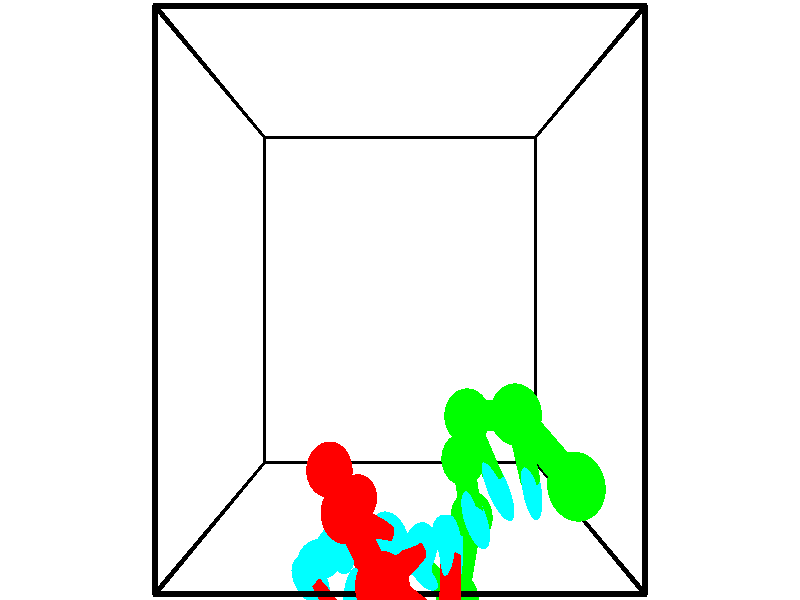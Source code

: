 // switches for output
#declare DRAW_BASES = 1; // possible values are 0, 1; only relevant for DNA ribbons
#declare DRAW_BASES_TYPE = 3; // possible values are 1, 2, 3; only relevant for DNA ribbons
#declare DRAW_FOG = 0; // set to 1 to enable fog

#include "colors.inc"

#include "transforms.inc"
background { rgb <1, 1, 1>}

#default {
   normal{
       ripples 0.25
       frequency 0.20
       turbulence 0.2
       lambda 5
   }
	finish {
		phong 0.1
		phong_size 40.
	}
}

// original window dimensions: 1024x640


// camera settings

camera {
	sky <-0, 1, 0>
	up <-0, 1, 0>
	right 1.6 * <1, 0, 0>
	location <2.5, 2.5, 11.1562>
	look_at <2.5, 2.5, 2.5>
	direction <0, 0, -8.6562>
	angle 67.0682
}


# declare cpy_camera_pos = <2.5, 2.5, 11.1562>;
# if (DRAW_FOG = 1)
fog {
	fog_type 2
	up vnormalize(cpy_camera_pos)
	color rgbt<1,1,1,0.3>
	distance 1e-5
	fog_alt 3e-3
	fog_offset 4
}
# end


// LIGHTS

# declare lum = 6;
global_settings {
	ambient_light rgb lum * <0.05, 0.05, 0.05>
	max_trace_level 15
}# declare cpy_direct_light_amount = 0.25;
light_source
{	1000 * <-1, -1, 1>,
	rgb lum * cpy_direct_light_amount
	parallel
}

light_source
{	1000 * <1, 1, -1>,
	rgb lum * cpy_direct_light_amount
	parallel
}

// strand 0

// nucleotide -1

// particle -1
sphere {
	<1.842072, -1.006220, 3.437108> 0.250000
	pigment { color rgbt <1,0,0,0> }
	no_shadow
}
cylinder {
	<1.556980, -0.731445, 3.380348>,  <1.385925, -0.566581, 3.346292>, 0.100000
	pigment { color rgbt <1,0,0,0> }
	no_shadow
}
cylinder {
	<1.556980, -0.731445, 3.380348>,  <1.842072, -1.006220, 3.437108>, 0.100000
	pigment { color rgbt <1,0,0,0> }
	no_shadow
}

// particle -1
sphere {
	<1.556980, -0.731445, 3.380348> 0.100000
	pigment { color rgbt <1,0,0,0> }
	no_shadow
}
sphere {
	0, 1
	scale<0.080000,0.200000,0.300000>
	matrix <0.426268, 0.584832, 0.690121,
		0.557056, 0.431382, -0.709647,
		-0.712730, 0.686935, -0.141900,
		1.343161, -0.525365, 3.337778>
	pigment { color rgbt <0,1,1,0> }
	no_shadow
}
cylinder {
	<2.114388, -0.268711, 3.211056>,  <1.842072, -1.006220, 3.437108>, 0.130000
	pigment { color rgbt <1,0,0,0> }
	no_shadow
}

// nucleotide -1

// particle -1
sphere {
	<2.114388, -0.268711, 3.211056> 0.250000
	pigment { color rgbt <1,0,0,0> }
	no_shadow
}
cylinder {
	<1.763271, -0.238785, 3.400322>,  <1.552601, -0.220829, 3.513881>, 0.100000
	pigment { color rgbt <1,0,0,0> }
	no_shadow
}
cylinder {
	<1.763271, -0.238785, 3.400322>,  <2.114388, -0.268711, 3.211056>, 0.100000
	pigment { color rgbt <1,0,0,0> }
	no_shadow
}

// particle -1
sphere {
	<1.763271, -0.238785, 3.400322> 0.100000
	pigment { color rgbt <1,0,0,0> }
	no_shadow
}
sphere {
	0, 1
	scale<0.080000,0.200000,0.300000>
	matrix <0.455157, 0.438258, 0.775088,
		-0.149379, 0.895730, -0.418753,
		-0.877792, 0.074816, 0.473164,
		1.499934, -0.216340, 3.542271>
	pigment { color rgbt <0,1,1,0> }
	no_shadow
}
cylinder {
	<1.952238, 0.359426, 3.325521>,  <2.114388, -0.268711, 3.211056>, 0.130000
	pigment { color rgbt <1,0,0,0> }
	no_shadow
}

// nucleotide -1

// particle -1
sphere {
	<1.952238, 0.359426, 3.325521> 0.250000
	pigment { color rgbt <1,0,0,0> }
	no_shadow
}
cylinder {
	<1.783710, 0.133423, 3.609283>,  <1.682594, -0.002179, 3.779541>, 0.100000
	pigment { color rgbt <1,0,0,0> }
	no_shadow
}
cylinder {
	<1.783710, 0.133423, 3.609283>,  <1.952238, 0.359426, 3.325521>, 0.100000
	pigment { color rgbt <1,0,0,0> }
	no_shadow
}

// particle -1
sphere {
	<1.783710, 0.133423, 3.609283> 0.100000
	pigment { color rgbt <1,0,0,0> }
	no_shadow
}
sphere {
	0, 1
	scale<0.080000,0.200000,0.300000>
	matrix <0.525676, 0.485271, 0.698696,
		-0.739024, 0.667291, 0.092558,
		-0.421318, -0.565009, 0.709406,
		1.657315, -0.036080, 3.822105>
	pigment { color rgbt <0,1,1,0> }
	no_shadow
}
cylinder {
	<1.672832, 0.758998, 3.809644>,  <1.952238, 0.359426, 3.325521>, 0.130000
	pigment { color rgbt <1,0,0,0> }
	no_shadow
}

// nucleotide -1

// particle -1
sphere {
	<1.672832, 0.758998, 3.809644> 0.250000
	pigment { color rgbt <1,0,0,0> }
	no_shadow
}
cylinder {
	<1.753052, 0.411613, 3.990997>,  <1.801184, 0.203183, 4.099809>, 0.100000
	pigment { color rgbt <1,0,0,0> }
	no_shadow
}
cylinder {
	<1.753052, 0.411613, 3.990997>,  <1.672832, 0.758998, 3.809644>, 0.100000
	pigment { color rgbt <1,0,0,0> }
	no_shadow
}

// particle -1
sphere {
	<1.753052, 0.411613, 3.990997> 0.100000
	pigment { color rgbt <1,0,0,0> }
	no_shadow
}
sphere {
	0, 1
	scale<0.080000,0.200000,0.300000>
	matrix <0.620826, 0.470661, 0.626940,
		-0.757862, 0.155739, 0.633554,
		0.200550, -0.868460, 0.453383,
		1.813217, 0.151075, 4.127012>
	pigment { color rgbt <0,1,1,0> }
	no_shadow
}
cylinder {
	<1.724057, 0.950415, 4.532114>,  <1.672832, 0.758998, 3.809644>, 0.130000
	pigment { color rgbt <1,0,0,0> }
	no_shadow
}

// nucleotide -1

// particle -1
sphere {
	<1.724057, 0.950415, 4.532114> 0.250000
	pigment { color rgbt <1,0,0,0> }
	no_shadow
}
cylinder {
	<1.924078, 0.607140, 4.485710>,  <2.044091, 0.401174, 4.457868>, 0.100000
	pigment { color rgbt <1,0,0,0> }
	no_shadow
}
cylinder {
	<1.924078, 0.607140, 4.485710>,  <1.724057, 0.950415, 4.532114>, 0.100000
	pigment { color rgbt <1,0,0,0> }
	no_shadow
}

// particle -1
sphere {
	<1.924078, 0.607140, 4.485710> 0.100000
	pigment { color rgbt <1,0,0,0> }
	no_shadow
}
sphere {
	0, 1
	scale<0.080000,0.200000,0.300000>
	matrix <0.669298, 0.297984, 0.680622,
		-0.549533, -0.417992, 0.723392,
		0.500053, -0.858189, -0.116009,
		2.074094, 0.349683, 4.450907>
	pigment { color rgbt <0,1,1,0> }
	no_shadow
}
cylinder {
	<1.967018, 0.750697, 5.184074>,  <1.724057, 0.950415, 4.532114>, 0.130000
	pigment { color rgbt <1,0,0,0> }
	no_shadow
}

// nucleotide -1

// particle -1
sphere {
	<1.967018, 0.750697, 5.184074> 0.250000
	pigment { color rgbt <1,0,0,0> }
	no_shadow
}
cylinder {
	<2.212204, 0.556267, 4.934914>,  <2.359316, 0.439609, 4.785418>, 0.100000
	pigment { color rgbt <1,0,0,0> }
	no_shadow
}
cylinder {
	<2.212204, 0.556267, 4.934914>,  <1.967018, 0.750697, 5.184074>, 0.100000
	pigment { color rgbt <1,0,0,0> }
	no_shadow
}

// particle -1
sphere {
	<2.212204, 0.556267, 4.934914> 0.100000
	pigment { color rgbt <1,0,0,0> }
	no_shadow
}
sphere {
	0, 1
	scale<0.080000,0.200000,0.300000>
	matrix <0.782743, 0.266172, 0.562552,
		-0.107644, -0.832396, 0.543626,
		0.612965, -0.486075, -0.622901,
		2.396093, 0.410444, 4.748044>
	pigment { color rgbt <0,1,1,0> }
	no_shadow
}
cylinder {
	<2.338563, 0.316023, 5.620543>,  <1.967018, 0.750697, 5.184074>, 0.130000
	pigment { color rgbt <1,0,0,0> }
	no_shadow
}

// nucleotide -1

// particle -1
sphere {
	<2.338563, 0.316023, 5.620543> 0.250000
	pigment { color rgbt <1,0,0,0> }
	no_shadow
}
cylinder {
	<2.548773, 0.362305, 5.283394>,  <2.674899, 0.390074, 5.081104>, 0.100000
	pigment { color rgbt <1,0,0,0> }
	no_shadow
}
cylinder {
	<2.548773, 0.362305, 5.283394>,  <2.338563, 0.316023, 5.620543>, 0.100000
	pigment { color rgbt <1,0,0,0> }
	no_shadow
}

// particle -1
sphere {
	<2.548773, 0.362305, 5.283394> 0.100000
	pigment { color rgbt <1,0,0,0> }
	no_shadow
}
sphere {
	0, 1
	scale<0.080000,0.200000,0.300000>
	matrix <0.781626, 0.325582, 0.532032,
		0.335983, -0.938407, 0.080665,
		0.525526, 0.115704, -0.842874,
		2.706430, 0.397016, 5.030532>
	pigment { color rgbt <0,1,1,0> }
	no_shadow
}
cylinder {
	<2.937746, -0.003641, 5.808436>,  <2.338563, 0.316023, 5.620543>, 0.130000
	pigment { color rgbt <1,0,0,0> }
	no_shadow
}

// nucleotide -1

// particle -1
sphere {
	<2.937746, -0.003641, 5.808436> 0.250000
	pigment { color rgbt <1,0,0,0> }
	no_shadow
}
cylinder {
	<2.970726, 0.270592, 5.519112>,  <2.990514, 0.435131, 5.345517>, 0.100000
	pigment { color rgbt <1,0,0,0> }
	no_shadow
}
cylinder {
	<2.970726, 0.270592, 5.519112>,  <2.937746, -0.003641, 5.808436>, 0.100000
	pigment { color rgbt <1,0,0,0> }
	no_shadow
}

// particle -1
sphere {
	<2.970726, 0.270592, 5.519112> 0.100000
	pigment { color rgbt <1,0,0,0> }
	no_shadow
}
sphere {
	0, 1
	scale<0.080000,0.200000,0.300000>
	matrix <0.860561, 0.317069, 0.398626,
		0.502631, -0.655320, -0.563842,
		0.082451, 0.685582, -0.723312,
		2.995461, 0.476266, 5.302118>
	pigment { color rgbt <0,1,1,0> }
	no_shadow
}
// strand 1

// nucleotide -1

// particle -1
sphere {
	<4.063237, 1.121309, 5.795709> 0.250000
	pigment { color rgbt <0,1,0,0> }
	no_shadow
}
cylinder {
	<4.164104, 0.992073, 5.430847>,  <4.224623, 0.914531, 5.211930>, 0.100000
	pigment { color rgbt <0,1,0,0> }
	no_shadow
}
cylinder {
	<4.164104, 0.992073, 5.430847>,  <4.063237, 1.121309, 5.795709>, 0.100000
	pigment { color rgbt <0,1,0,0> }
	no_shadow
}

// particle -1
sphere {
	<4.164104, 0.992073, 5.430847> 0.100000
	pigment { color rgbt <0,1,0,0> }
	no_shadow
}
sphere {
	0, 1
	scale<0.080000,0.200000,0.300000>
	matrix <-0.951665, 0.088003, -0.294260,
		0.175345, 0.942267, -0.285282,
		0.252165, -0.323090, -0.912154,
		4.239753, 0.895146, 5.157201>
	pigment { color rgbt <0,1,1,0> }
	no_shadow
}
cylinder {
	<3.626582, 1.570638, 5.273685>,  <4.063237, 1.121309, 5.795709>, 0.130000
	pigment { color rgbt <0,1,0,0> }
	no_shadow
}

// nucleotide -1

// particle -1
sphere {
	<3.626582, 1.570638, 5.273685> 0.250000
	pigment { color rgbt <0,1,0,0> }
	no_shadow
}
cylinder {
	<3.741256, 1.204773, 5.159698>,  <3.810061, 0.985254, 5.091307>, 0.100000
	pigment { color rgbt <0,1,0,0> }
	no_shadow
}
cylinder {
	<3.741256, 1.204773, 5.159698>,  <3.626582, 1.570638, 5.273685>, 0.100000
	pigment { color rgbt <0,1,0,0> }
	no_shadow
}

// particle -1
sphere {
	<3.741256, 1.204773, 5.159698> 0.100000
	pigment { color rgbt <0,1,0,0> }
	no_shadow
}
sphere {
	0, 1
	scale<0.080000,0.200000,0.300000>
	matrix <-0.899064, -0.154126, -0.409791,
		0.330899, 0.373684, -0.866525,
		0.286686, -0.914662, -0.284965,
		3.827262, 0.930374, 5.074209>
	pigment { color rgbt <0,1,1,0> }
	no_shadow
}
cylinder {
	<3.231572, 1.447919, 4.598329>,  <3.626582, 1.570638, 5.273685>, 0.130000
	pigment { color rgbt <0,1,0,0> }
	no_shadow
}

// nucleotide -1

// particle -1
sphere {
	<3.231572, 1.447919, 4.598329> 0.250000
	pigment { color rgbt <0,1,0,0> }
	no_shadow
}
cylinder {
	<3.403425, 1.105080, 4.712029>,  <3.506537, 0.899376, 4.780248>, 0.100000
	pigment { color rgbt <0,1,0,0> }
	no_shadow
}
cylinder {
	<3.403425, 1.105080, 4.712029>,  <3.231572, 1.447919, 4.598329>, 0.100000
	pigment { color rgbt <0,1,0,0> }
	no_shadow
}

// particle -1
sphere {
	<3.403425, 1.105080, 4.712029> 0.100000
	pigment { color rgbt <0,1,0,0> }
	no_shadow
}
sphere {
	0, 1
	scale<0.080000,0.200000,0.300000>
	matrix <-0.754845, -0.513650, -0.407889,
		0.495606, -0.039321, -0.867657,
		0.429633, -0.857099, 0.284249,
		3.532315, 0.847950, 4.797303>
	pigment { color rgbt <0,1,1,0> }
	no_shadow
}
cylinder {
	<3.234448, 0.948961, 4.099662>,  <3.231572, 1.447919, 4.598329>, 0.130000
	pigment { color rgbt <0,1,0,0> }
	no_shadow
}

// nucleotide -1

// particle -1
sphere {
	<3.234448, 0.948961, 4.099662> 0.250000
	pigment { color rgbt <0,1,0,0> }
	no_shadow
}
cylinder {
	<3.279690, 0.713120, 4.419556>,  <3.306834, 0.571615, 4.611492>, 0.100000
	pigment { color rgbt <0,1,0,0> }
	no_shadow
}
cylinder {
	<3.279690, 0.713120, 4.419556>,  <3.234448, 0.948961, 4.099662>, 0.100000
	pigment { color rgbt <0,1,0,0> }
	no_shadow
}

// particle -1
sphere {
	<3.279690, 0.713120, 4.419556> 0.100000
	pigment { color rgbt <0,1,0,0> }
	no_shadow
}
sphere {
	0, 1
	scale<0.080000,0.200000,0.300000>
	matrix <-0.708670, -0.612035, -0.350997,
		0.696415, -0.527049, -0.487058,
		0.113104, -0.589603, 0.799735,
		3.313621, 0.536238, 4.659476>
	pigment { color rgbt <0,1,1,0> }
	no_shadow
}
cylinder {
	<3.359269, 0.333648, 3.910954>,  <3.234448, 0.948961, 4.099662>, 0.130000
	pigment { color rgbt <0,1,0,0> }
	no_shadow
}

// nucleotide -1

// particle -1
sphere {
	<3.359269, 0.333648, 3.910954> 0.250000
	pigment { color rgbt <0,1,0,0> }
	no_shadow
}
cylinder {
	<3.169724, 0.336273, 4.263184>,  <3.055997, 0.337849, 4.474522>, 0.100000
	pigment { color rgbt <0,1,0,0> }
	no_shadow
}
cylinder {
	<3.169724, 0.336273, 4.263184>,  <3.359269, 0.333648, 3.910954>, 0.100000
	pigment { color rgbt <0,1,0,0> }
	no_shadow
}

// particle -1
sphere {
	<3.169724, 0.336273, 4.263184> 0.100000
	pigment { color rgbt <0,1,0,0> }
	no_shadow
}
sphere {
	0, 1
	scale<0.080000,0.200000,0.300000>
	matrix <-0.714949, -0.586663, -0.380362,
		0.514103, -0.809805, 0.282690,
		-0.473863, 0.006564, 0.880574,
		3.027565, 0.338242, 4.527356>
	pigment { color rgbt <0,1,1,0> }
	no_shadow
}
cylinder {
	<3.171309, -0.421213, 4.086379>,  <3.359269, 0.333648, 3.910954>, 0.130000
	pigment { color rgbt <0,1,0,0> }
	no_shadow
}

// nucleotide -1

// particle -1
sphere {
	<3.171309, -0.421213, 4.086379> 0.250000
	pigment { color rgbt <0,1,0,0> }
	no_shadow
}
cylinder {
	<2.933352, -0.165359, 4.281097>,  <2.790578, -0.011847, 4.397929>, 0.100000
	pigment { color rgbt <0,1,0,0> }
	no_shadow
}
cylinder {
	<2.933352, -0.165359, 4.281097>,  <3.171309, -0.421213, 4.086379>, 0.100000
	pigment { color rgbt <0,1,0,0> }
	no_shadow
}

// particle -1
sphere {
	<2.933352, -0.165359, 4.281097> 0.100000
	pigment { color rgbt <0,1,0,0> }
	no_shadow
}
sphere {
	0, 1
	scale<0.080000,0.200000,0.300000>
	matrix <-0.802755, -0.503715, -0.319147,
		0.041070, -0.580638, 0.813126,
		-0.594893, 0.639633, 0.486797,
		2.754884, 0.026531, 4.427136>
	pigment { color rgbt <0,1,1,0> }
	no_shadow
}
cylinder {
	<2.687590, -0.816805, 4.376613>,  <3.171309, -0.421213, 4.086379>, 0.130000
	pigment { color rgbt <0,1,0,0> }
	no_shadow
}

// nucleotide -1

// particle -1
sphere {
	<2.687590, -0.816805, 4.376613> 0.250000
	pigment { color rgbt <0,1,0,0> }
	no_shadow
}
cylinder {
	<2.497381, -0.465828, 4.401825>,  <2.383256, -0.255242, 4.416952>, 0.100000
	pigment { color rgbt <0,1,0,0> }
	no_shadow
}
cylinder {
	<2.497381, -0.465828, 4.401825>,  <2.687590, -0.816805, 4.376613>, 0.100000
	pigment { color rgbt <0,1,0,0> }
	no_shadow
}

// particle -1
sphere {
	<2.497381, -0.465828, 4.401825> 0.100000
	pigment { color rgbt <0,1,0,0> }
	no_shadow
}
sphere {
	0, 1
	scale<0.080000,0.200000,0.300000>
	matrix <-0.835150, -0.427766, -0.345746,
		-0.276410, -0.217049, 0.936209,
		-0.475522, 0.877443, 0.063030,
		2.354725, -0.202595, 4.420733>
	pigment { color rgbt <0,1,1,0> }
	no_shadow
}
cylinder {
	<1.992049, -0.951023, 4.650636>,  <2.687590, -0.816805, 4.376613>, 0.130000
	pigment { color rgbt <0,1,0,0> }
	no_shadow
}

// nucleotide -1

// particle -1
sphere {
	<1.992049, -0.951023, 4.650636> 0.250000
	pigment { color rgbt <0,1,0,0> }
	no_shadow
}
cylinder {
	<1.997605, -0.609268, 4.442856>,  <2.000939, -0.404215, 4.318188>, 0.100000
	pigment { color rgbt <0,1,0,0> }
	no_shadow
}
cylinder {
	<1.997605, -0.609268, 4.442856>,  <1.992049, -0.951023, 4.650636>, 0.100000
	pigment { color rgbt <0,1,0,0> }
	no_shadow
}

// particle -1
sphere {
	<1.997605, -0.609268, 4.442856> 0.100000
	pigment { color rgbt <0,1,0,0> }
	no_shadow
}
sphere {
	0, 1
	scale<0.080000,0.200000,0.300000>
	matrix <-0.797652, -0.303798, -0.521016,
		-0.602958, 0.421578, 0.677284,
		0.013892, 0.854388, -0.519450,
		2.001773, -0.352952, 4.287021>
	pigment { color rgbt <0,1,1,0> }
	no_shadow
}
// box output
cylinder {
	<0.000000, 0.000000, 0.000000>,  <5.000000, 0.000000, 0.000000>, 0.025000
	pigment { color rgbt <0,0,0,0> }
	no_shadow
}
cylinder {
	<0.000000, 0.000000, 0.000000>,  <0.000000, 5.000000, 0.000000>, 0.025000
	pigment { color rgbt <0,0,0,0> }
	no_shadow
}
cylinder {
	<0.000000, 0.000000, 0.000000>,  <0.000000, 0.000000, 5.000000>, 0.025000
	pigment { color rgbt <0,0,0,0> }
	no_shadow
}
cylinder {
	<5.000000, 5.000000, 5.000000>,  <0.000000, 5.000000, 5.000000>, 0.025000
	pigment { color rgbt <0,0,0,0> }
	no_shadow
}
cylinder {
	<5.000000, 5.000000, 5.000000>,  <5.000000, 0.000000, 5.000000>, 0.025000
	pigment { color rgbt <0,0,0,0> }
	no_shadow
}
cylinder {
	<5.000000, 5.000000, 5.000000>,  <5.000000, 5.000000, 0.000000>, 0.025000
	pigment { color rgbt <0,0,0,0> }
	no_shadow
}
cylinder {
	<0.000000, 0.000000, 5.000000>,  <0.000000, 5.000000, 5.000000>, 0.025000
	pigment { color rgbt <0,0,0,0> }
	no_shadow
}
cylinder {
	<0.000000, 0.000000, 5.000000>,  <5.000000, 0.000000, 5.000000>, 0.025000
	pigment { color rgbt <0,0,0,0> }
	no_shadow
}
cylinder {
	<5.000000, 5.000000, 0.000000>,  <0.000000, 5.000000, 0.000000>, 0.025000
	pigment { color rgbt <0,0,0,0> }
	no_shadow
}
cylinder {
	<5.000000, 5.000000, 0.000000>,  <5.000000, 0.000000, 0.000000>, 0.025000
	pigment { color rgbt <0,0,0,0> }
	no_shadow
}
cylinder {
	<5.000000, 0.000000, 5.000000>,  <5.000000, 0.000000, 0.000000>, 0.025000
	pigment { color rgbt <0,0,0,0> }
	no_shadow
}
cylinder {
	<0.000000, 5.000000, 0.000000>,  <0.000000, 5.000000, 5.000000>, 0.025000
	pigment { color rgbt <0,0,0,0> }
	no_shadow
}
// end of box output
